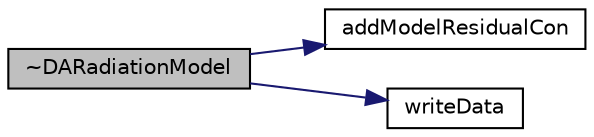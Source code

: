 digraph "~DARadiationModel"
{
  bgcolor="transparent";
  edge [fontname="Helvetica",fontsize="10",labelfontname="Helvetica",labelfontsize="10"];
  node [fontname="Helvetica",fontsize="10",shape=record];
  rankdir="LR";
  Node2 [label="~DARadiationModel",height=0.2,width=0.4,color="black", fillcolor="grey75", style="filled", fontcolor="black"];
  Node2 -> Node3 [color="midnightblue",fontsize="10",style="solid",fontname="Helvetica"];
  Node3 [label="addModelResidualCon",height=0.2,width=0.4,color="black",URL="$classFoam_1_1DARadiationModel.html#a582cd36c7470ee61350f126866919b45"];
  Node2 -> Node4 [color="midnightblue",fontsize="10",style="solid",fontname="Helvetica"];
  Node4 [label="writeData",height=0.2,width=0.4,color="black",URL="$classFoam_1_1DARadiationModel.html#a4c658e15d7e8f5819cdc0eedbbbeb85e",tooltip="this is a virtual function for regIOobject "];
}

